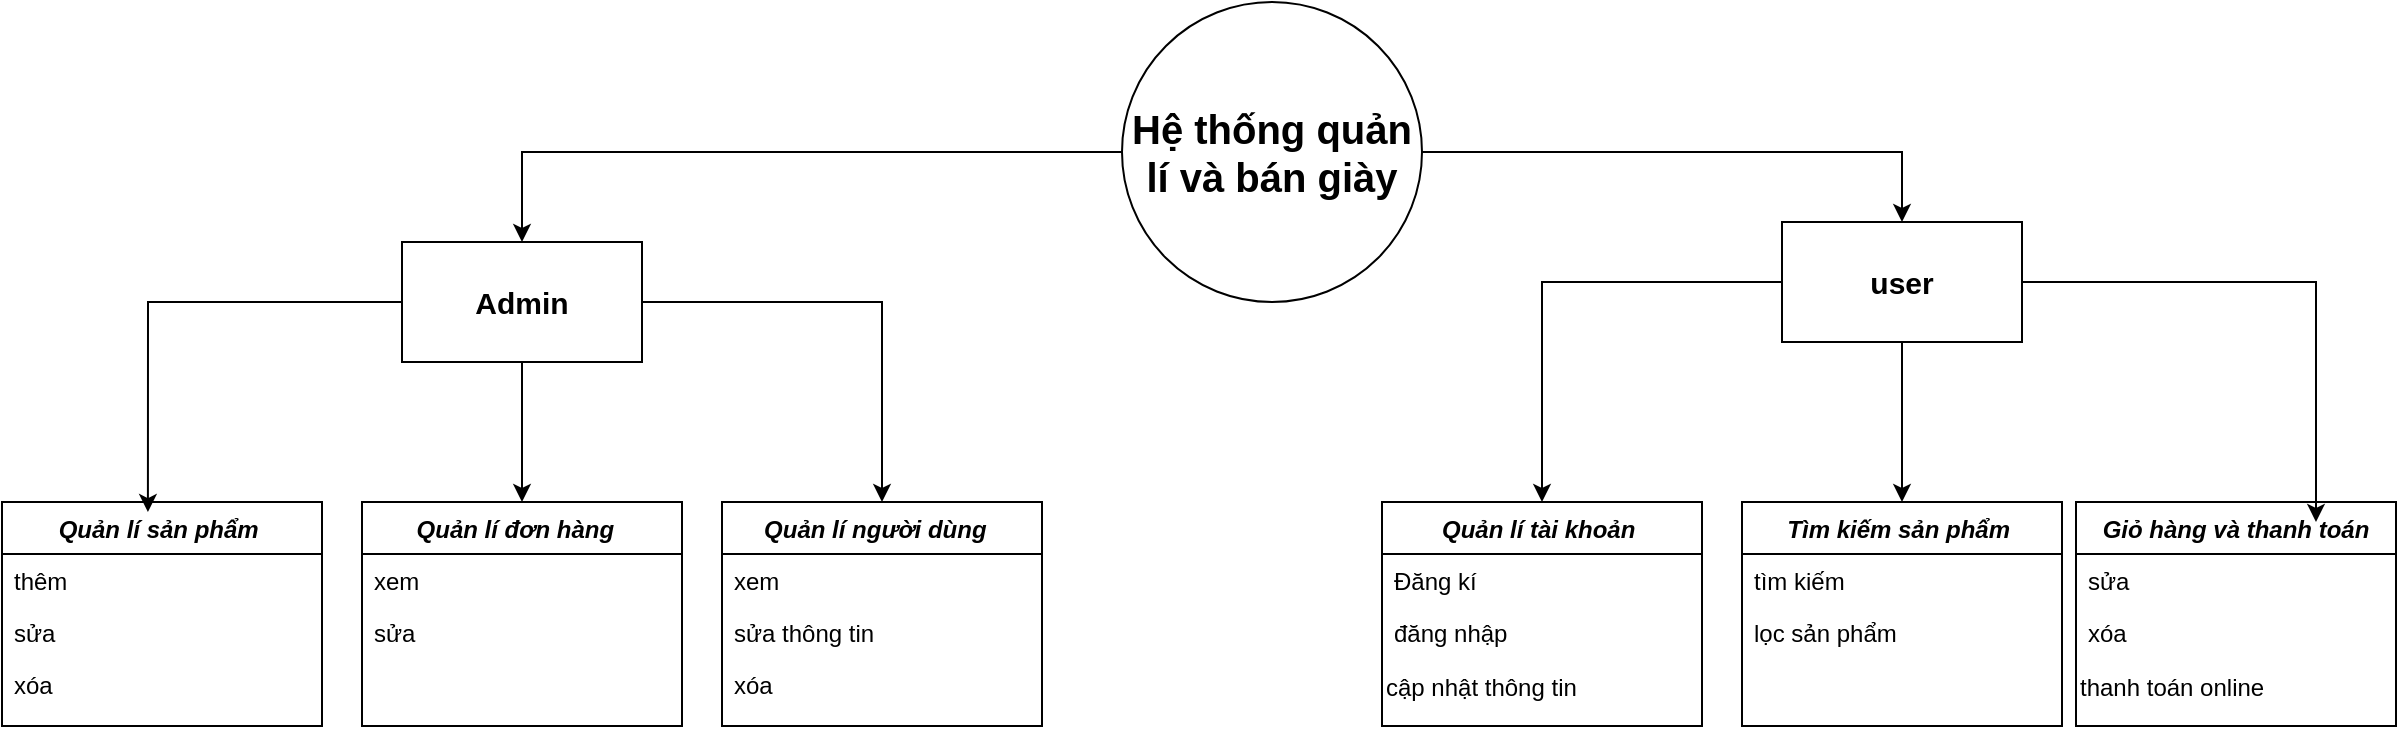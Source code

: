 <mxfile version="26.0.6">
  <diagram id="C5RBs43oDa-KdzZeNtuy" name="Page-1">
    <mxGraphModel dx="2261" dy="772" grid="1" gridSize="10" guides="1" tooltips="1" connect="1" arrows="1" fold="1" page="1" pageScale="1" pageWidth="827" pageHeight="1169" math="0" shadow="0">
      <root>
        <mxCell id="WIyWlLk6GJQsqaUBKTNV-0" />
        <mxCell id="WIyWlLk6GJQsqaUBKTNV-1" parent="WIyWlLk6GJQsqaUBKTNV-0" />
        <mxCell id="zkfFHV4jXpPFQw0GAbJ--0" value="Quản lí sản phẩm " style="swimlane;fontStyle=3;align=center;verticalAlign=top;childLayout=stackLayout;horizontal=1;startSize=26;horizontalStack=0;resizeParent=1;resizeLast=0;collapsible=1;marginBottom=0;rounded=0;shadow=0;strokeWidth=1;" parent="WIyWlLk6GJQsqaUBKTNV-1" vertex="1">
          <mxGeometry x="-210" y="410" width="160" height="112" as="geometry">
            <mxRectangle x="230" y="140" width="160" height="26" as="alternateBounds" />
          </mxGeometry>
        </mxCell>
        <mxCell id="zkfFHV4jXpPFQw0GAbJ--1" value="thêm " style="text;align=left;verticalAlign=top;spacingLeft=4;spacingRight=4;overflow=hidden;rotatable=0;points=[[0,0.5],[1,0.5]];portConstraint=eastwest;" parent="zkfFHV4jXpPFQw0GAbJ--0" vertex="1">
          <mxGeometry y="26" width="160" height="26" as="geometry" />
        </mxCell>
        <mxCell id="zkfFHV4jXpPFQw0GAbJ--2" value="sửa " style="text;align=left;verticalAlign=top;spacingLeft=4;spacingRight=4;overflow=hidden;rotatable=0;points=[[0,0.5],[1,0.5]];portConstraint=eastwest;rounded=0;shadow=0;html=0;" parent="zkfFHV4jXpPFQw0GAbJ--0" vertex="1">
          <mxGeometry y="52" width="160" height="26" as="geometry" />
        </mxCell>
        <mxCell id="zkfFHV4jXpPFQw0GAbJ--3" value="xóa " style="text;align=left;verticalAlign=top;spacingLeft=4;spacingRight=4;overflow=hidden;rotatable=0;points=[[0,0.5],[1,0.5]];portConstraint=eastwest;rounded=0;shadow=0;html=0;" parent="zkfFHV4jXpPFQw0GAbJ--0" vertex="1">
          <mxGeometry y="78" width="160" height="26" as="geometry" />
        </mxCell>
        <mxCell id="twUaztik8biyol8IeHwg-9" style="edgeStyle=orthogonalEdgeStyle;rounded=0;orthogonalLoop=1;jettySize=auto;html=1;entryX=0.5;entryY=0;entryDx=0;entryDy=0;" edge="1" parent="WIyWlLk6GJQsqaUBKTNV-1" source="twUaztik8biyol8IeHwg-1" target="twUaztik8biyol8IeHwg-7">
          <mxGeometry relative="1" as="geometry" />
        </mxCell>
        <mxCell id="twUaztik8biyol8IeHwg-12" style="edgeStyle=orthogonalEdgeStyle;rounded=0;orthogonalLoop=1;jettySize=auto;html=1;entryX=0.5;entryY=0;entryDx=0;entryDy=0;" edge="1" parent="WIyWlLk6GJQsqaUBKTNV-1" source="twUaztik8biyol8IeHwg-1" target="twUaztik8biyol8IeHwg-8">
          <mxGeometry relative="1" as="geometry" />
        </mxCell>
        <mxCell id="twUaztik8biyol8IeHwg-1" value="&lt;b&gt;&lt;font&gt;Hệ thống quản lí và bán giày&lt;/font&gt;&lt;/b&gt;" style="ellipse;whiteSpace=wrap;html=1;aspect=fixed;align=center;fontSize=20;" vertex="1" parent="WIyWlLk6GJQsqaUBKTNV-1">
          <mxGeometry x="350" y="160" width="150" height="150" as="geometry" />
        </mxCell>
        <mxCell id="twUaztik8biyol8IeHwg-21" style="edgeStyle=orthogonalEdgeStyle;rounded=0;orthogonalLoop=1;jettySize=auto;html=1;" edge="1" parent="WIyWlLk6GJQsqaUBKTNV-1" source="twUaztik8biyol8IeHwg-7" target="twUaztik8biyol8IeHwg-13">
          <mxGeometry relative="1" as="geometry" />
        </mxCell>
        <mxCell id="twUaztik8biyol8IeHwg-22" style="edgeStyle=orthogonalEdgeStyle;rounded=0;orthogonalLoop=1;jettySize=auto;html=1;entryX=0.5;entryY=0;entryDx=0;entryDy=0;" edge="1" parent="WIyWlLk6GJQsqaUBKTNV-1" source="twUaztik8biyol8IeHwg-7" target="twUaztik8biyol8IeHwg-17">
          <mxGeometry relative="1" as="geometry" />
        </mxCell>
        <mxCell id="twUaztik8biyol8IeHwg-7" value="&lt;b&gt;&lt;font style=&quot;font-size: 15px;&quot;&gt;Admin&lt;/font&gt;&lt;/b&gt;" style="rounded=0;whiteSpace=wrap;html=1;" vertex="1" parent="WIyWlLk6GJQsqaUBKTNV-1">
          <mxGeometry x="-10" y="280" width="120" height="60" as="geometry" />
        </mxCell>
        <mxCell id="twUaztik8biyol8IeHwg-32" style="edgeStyle=orthogonalEdgeStyle;rounded=0;orthogonalLoop=1;jettySize=auto;html=1;entryX=0.5;entryY=0;entryDx=0;entryDy=0;" edge="1" parent="WIyWlLk6GJQsqaUBKTNV-1" source="twUaztik8biyol8IeHwg-8" target="twUaztik8biyol8IeHwg-29">
          <mxGeometry relative="1" as="geometry" />
        </mxCell>
        <mxCell id="twUaztik8biyol8IeHwg-33" style="edgeStyle=orthogonalEdgeStyle;rounded=0;orthogonalLoop=1;jettySize=auto;html=1;entryX=0.5;entryY=0;entryDx=0;entryDy=0;" edge="1" parent="WIyWlLk6GJQsqaUBKTNV-1" source="twUaztik8biyol8IeHwg-8" target="twUaztik8biyol8IeHwg-23">
          <mxGeometry relative="1" as="geometry" />
        </mxCell>
        <mxCell id="twUaztik8biyol8IeHwg-8" value="&lt;font style=&quot;font-size: 15px;&quot;&gt;&lt;b&gt;user&lt;/b&gt;&lt;/font&gt;" style="rounded=0;whiteSpace=wrap;html=1;" vertex="1" parent="WIyWlLk6GJQsqaUBKTNV-1">
          <mxGeometry x="680" y="270" width="120" height="60" as="geometry" />
        </mxCell>
        <mxCell id="twUaztik8biyol8IeHwg-11" style="edgeStyle=orthogonalEdgeStyle;rounded=0;orthogonalLoop=1;jettySize=auto;html=1;entryX=0.456;entryY=0.045;entryDx=0;entryDy=0;entryPerimeter=0;" edge="1" parent="WIyWlLk6GJQsqaUBKTNV-1" source="twUaztik8biyol8IeHwg-7" target="zkfFHV4jXpPFQw0GAbJ--0">
          <mxGeometry relative="1" as="geometry" />
        </mxCell>
        <mxCell id="twUaztik8biyol8IeHwg-13" value="Quản lí đơn hàng  " style="swimlane;fontStyle=3;align=center;verticalAlign=top;childLayout=stackLayout;horizontal=1;startSize=26;horizontalStack=0;resizeParent=1;resizeLast=0;collapsible=1;marginBottom=0;rounded=0;shadow=0;strokeWidth=1;" vertex="1" parent="WIyWlLk6GJQsqaUBKTNV-1">
          <mxGeometry x="-30" y="410" width="160" height="112" as="geometry">
            <mxRectangle x="230" y="140" width="160" height="26" as="alternateBounds" />
          </mxGeometry>
        </mxCell>
        <mxCell id="twUaztik8biyol8IeHwg-14" value="xem" style="text;align=left;verticalAlign=top;spacingLeft=4;spacingRight=4;overflow=hidden;rotatable=0;points=[[0,0.5],[1,0.5]];portConstraint=eastwest;" vertex="1" parent="twUaztik8biyol8IeHwg-13">
          <mxGeometry y="26" width="160" height="26" as="geometry" />
        </mxCell>
        <mxCell id="twUaztik8biyol8IeHwg-15" value="sửa " style="text;align=left;verticalAlign=top;spacingLeft=4;spacingRight=4;overflow=hidden;rotatable=0;points=[[0,0.5],[1,0.5]];portConstraint=eastwest;rounded=0;shadow=0;html=0;" vertex="1" parent="twUaztik8biyol8IeHwg-13">
          <mxGeometry y="52" width="160" height="26" as="geometry" />
        </mxCell>
        <mxCell id="twUaztik8biyol8IeHwg-17" value="Quản lí người dùng  " style="swimlane;fontStyle=3;align=center;verticalAlign=top;childLayout=stackLayout;horizontal=1;startSize=26;horizontalStack=0;resizeParent=1;resizeLast=0;collapsible=1;marginBottom=0;rounded=0;shadow=0;strokeWidth=1;" vertex="1" parent="WIyWlLk6GJQsqaUBKTNV-1">
          <mxGeometry x="150" y="410" width="160" height="112" as="geometry">
            <mxRectangle x="230" y="140" width="160" height="26" as="alternateBounds" />
          </mxGeometry>
        </mxCell>
        <mxCell id="twUaztik8biyol8IeHwg-18" value="xem " style="text;align=left;verticalAlign=top;spacingLeft=4;spacingRight=4;overflow=hidden;rotatable=0;points=[[0,0.5],[1,0.5]];portConstraint=eastwest;" vertex="1" parent="twUaztik8biyol8IeHwg-17">
          <mxGeometry y="26" width="160" height="26" as="geometry" />
        </mxCell>
        <mxCell id="twUaztik8biyol8IeHwg-19" value="sửa thông tin " style="text;align=left;verticalAlign=top;spacingLeft=4;spacingRight=4;overflow=hidden;rotatable=0;points=[[0,0.5],[1,0.5]];portConstraint=eastwest;rounded=0;shadow=0;html=0;" vertex="1" parent="twUaztik8biyol8IeHwg-17">
          <mxGeometry y="52" width="160" height="26" as="geometry" />
        </mxCell>
        <mxCell id="twUaztik8biyol8IeHwg-20" value="xóa " style="text;align=left;verticalAlign=top;spacingLeft=4;spacingRight=4;overflow=hidden;rotatable=0;points=[[0,0.5],[1,0.5]];portConstraint=eastwest;rounded=0;shadow=0;html=0;" vertex="1" parent="twUaztik8biyol8IeHwg-17">
          <mxGeometry y="78" width="160" height="26" as="geometry" />
        </mxCell>
        <mxCell id="twUaztik8biyol8IeHwg-23" value="Quản lí tài khoản " style="swimlane;fontStyle=3;align=center;verticalAlign=top;childLayout=stackLayout;horizontal=1;startSize=26;horizontalStack=0;resizeParent=1;resizeLast=0;collapsible=1;marginBottom=0;rounded=0;shadow=0;strokeWidth=1;" vertex="1" parent="WIyWlLk6GJQsqaUBKTNV-1">
          <mxGeometry x="480" y="410" width="160" height="112" as="geometry">
            <mxRectangle x="230" y="140" width="160" height="26" as="alternateBounds" />
          </mxGeometry>
        </mxCell>
        <mxCell id="twUaztik8biyol8IeHwg-24" value="Đăng kí " style="text;align=left;verticalAlign=top;spacingLeft=4;spacingRight=4;overflow=hidden;rotatable=0;points=[[0,0.5],[1,0.5]];portConstraint=eastwest;" vertex="1" parent="twUaztik8biyol8IeHwg-23">
          <mxGeometry y="26" width="160" height="26" as="geometry" />
        </mxCell>
        <mxCell id="twUaztik8biyol8IeHwg-25" value="đăng nhập " style="text;align=left;verticalAlign=top;spacingLeft=4;spacingRight=4;overflow=hidden;rotatable=0;points=[[0,0.5],[1,0.5]];portConstraint=eastwest;rounded=0;shadow=0;html=0;" vertex="1" parent="twUaztik8biyol8IeHwg-23">
          <mxGeometry y="52" width="160" height="26" as="geometry" />
        </mxCell>
        <mxCell id="twUaztik8biyol8IeHwg-35" value="cập nhật thông tin&amp;nbsp;" style="text;html=1;align=left;verticalAlign=middle;resizable=0;points=[];autosize=1;strokeColor=none;fillColor=none;" vertex="1" parent="twUaztik8biyol8IeHwg-23">
          <mxGeometry y="78" width="160" height="30" as="geometry" />
        </mxCell>
        <mxCell id="twUaztik8biyol8IeHwg-26" value="Giỏ hàng và thanh toán" style="swimlane;fontStyle=3;align=center;verticalAlign=top;childLayout=stackLayout;horizontal=1;startSize=26;horizontalStack=0;resizeParent=1;resizeLast=0;collapsible=1;marginBottom=0;rounded=0;shadow=0;strokeWidth=1;" vertex="1" parent="WIyWlLk6GJQsqaUBKTNV-1">
          <mxGeometry x="827" y="410" width="160" height="112" as="geometry">
            <mxRectangle x="230" y="140" width="160" height="26" as="alternateBounds" />
          </mxGeometry>
        </mxCell>
        <mxCell id="twUaztik8biyol8IeHwg-27" value="sửa" style="text;align=left;verticalAlign=top;spacingLeft=4;spacingRight=4;overflow=hidden;rotatable=0;points=[[0,0.5],[1,0.5]];portConstraint=eastwest;" vertex="1" parent="twUaztik8biyol8IeHwg-26">
          <mxGeometry y="26" width="160" height="26" as="geometry" />
        </mxCell>
        <mxCell id="twUaztik8biyol8IeHwg-28" value="xóa " style="text;align=left;verticalAlign=top;spacingLeft=4;spacingRight=4;overflow=hidden;rotatable=0;points=[[0,0.5],[1,0.5]];portConstraint=eastwest;rounded=0;shadow=0;html=0;" vertex="1" parent="twUaztik8biyol8IeHwg-26">
          <mxGeometry y="52" width="160" height="26" as="geometry" />
        </mxCell>
        <mxCell id="twUaztik8biyol8IeHwg-36" value="thanh toán online" style="text;html=1;align=left;verticalAlign=middle;resizable=0;points=[];autosize=1;strokeColor=none;fillColor=none;" vertex="1" parent="twUaztik8biyol8IeHwg-26">
          <mxGeometry y="78" width="160" height="30" as="geometry" />
        </mxCell>
        <mxCell id="twUaztik8biyol8IeHwg-29" value="Tìm kiếm sản phẩm " style="swimlane;fontStyle=3;align=center;verticalAlign=top;childLayout=stackLayout;horizontal=1;startSize=26;horizontalStack=0;resizeParent=1;resizeLast=0;collapsible=1;marginBottom=0;rounded=0;shadow=0;strokeWidth=1;" vertex="1" parent="WIyWlLk6GJQsqaUBKTNV-1">
          <mxGeometry x="660" y="410" width="160" height="112" as="geometry">
            <mxRectangle x="230" y="140" width="160" height="26" as="alternateBounds" />
          </mxGeometry>
        </mxCell>
        <mxCell id="twUaztik8biyol8IeHwg-30" value="tìm kiếm " style="text;align=left;verticalAlign=top;spacingLeft=4;spacingRight=4;overflow=hidden;rotatable=0;points=[[0,0.5],[1,0.5]];portConstraint=eastwest;" vertex="1" parent="twUaztik8biyol8IeHwg-29">
          <mxGeometry y="26" width="160" height="26" as="geometry" />
        </mxCell>
        <mxCell id="twUaztik8biyol8IeHwg-31" value="lọc sản phẩm " style="text;align=left;verticalAlign=top;spacingLeft=4;spacingRight=4;overflow=hidden;rotatable=0;points=[[0,0.5],[1,0.5]];portConstraint=eastwest;rounded=0;shadow=0;html=0;" vertex="1" parent="twUaztik8biyol8IeHwg-29">
          <mxGeometry y="52" width="160" height="26" as="geometry" />
        </mxCell>
        <mxCell id="twUaztik8biyol8IeHwg-34" style="edgeStyle=orthogonalEdgeStyle;rounded=0;orthogonalLoop=1;jettySize=auto;html=1;exitX=1;exitY=0.5;exitDx=0;exitDy=0;entryX=0.75;entryY=0.089;entryDx=0;entryDy=0;entryPerimeter=0;" edge="1" parent="WIyWlLk6GJQsqaUBKTNV-1" source="twUaztik8biyol8IeHwg-8" target="twUaztik8biyol8IeHwg-26">
          <mxGeometry relative="1" as="geometry" />
        </mxCell>
      </root>
    </mxGraphModel>
  </diagram>
</mxfile>
